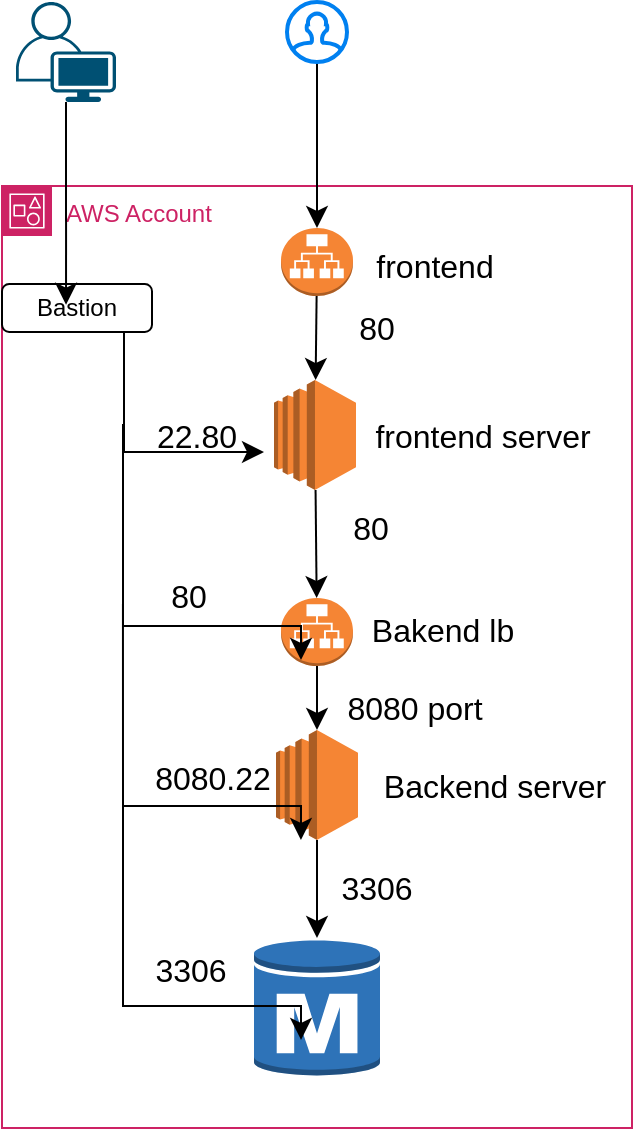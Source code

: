 <mxfile version="24.8.4">
  <diagram name="Page-1" id="TcBEI-lmVaPYY45xjhYe">
    <mxGraphModel dx="556" dy="1035" grid="0" gridSize="10" guides="1" tooltips="1" connect="1" arrows="1" fold="1" page="0" pageScale="1" pageWidth="850" pageHeight="1100" math="0" shadow="0">
      <root>
        <mxCell id="0" />
        <mxCell id="1" parent="0" />
        <mxCell id="QYFna1sIxnMdein1uJTW-1" value="AWS Account" style="points=[[0,0],[0.25,0],[0.5,0],[0.75,0],[1,0],[1,0.25],[1,0.5],[1,0.75],[1,1],[0.75,1],[0.5,1],[0.25,1],[0,1],[0,0.75],[0,0.5],[0,0.25]];outlineConnect=0;gradientColor=none;html=1;whiteSpace=wrap;fontSize=12;fontStyle=0;container=1;pointerEvents=0;collapsible=0;recursiveResize=0;shape=mxgraph.aws4.group;grIcon=mxgraph.aws4.group_account;strokeColor=#CD2264;fillColor=none;verticalAlign=top;align=left;spacingLeft=30;fontColor=#CD2264;dashed=0;" vertex="1" parent="1">
          <mxGeometry x="88" y="-103" width="315" height="471" as="geometry" />
        </mxCell>
        <mxCell id="QYFna1sIxnMdein1uJTW-13" value="" style="edgeStyle=none;curved=1;rounded=0;orthogonalLoop=1;jettySize=auto;html=1;fontSize=12;startSize=8;endSize=8;" edge="1" parent="QYFna1sIxnMdein1uJTW-1" source="QYFna1sIxnMdein1uJTW-6" target="QYFna1sIxnMdein1uJTW-11">
          <mxGeometry relative="1" as="geometry" />
        </mxCell>
        <mxCell id="QYFna1sIxnMdein1uJTW-6" value="" style="outlineConnect=0;dashed=0;verticalLabelPosition=bottom;verticalAlign=top;align=center;html=1;shape=mxgraph.aws3.application_load_balancer;fillColor=#F58534;gradientColor=none;" vertex="1" parent="QYFna1sIxnMdein1uJTW-1">
          <mxGeometry x="139.5" y="21" width="36" height="34" as="geometry" />
        </mxCell>
        <mxCell id="QYFna1sIxnMdein1uJTW-9" value="frontend" style="text;html=1;align=center;verticalAlign=middle;resizable=0;points=[];autosize=1;strokeColor=none;fillColor=none;fontSize=16;" vertex="1" parent="QYFna1sIxnMdein1uJTW-1">
          <mxGeometry x="177" y="24" width="77" height="31" as="geometry" />
        </mxCell>
        <mxCell id="QYFna1sIxnMdein1uJTW-17" value="" style="edgeStyle=none;curved=1;rounded=0;orthogonalLoop=1;jettySize=auto;html=1;fontSize=12;startSize=8;endSize=8;" edge="1" parent="QYFna1sIxnMdein1uJTW-1" source="QYFna1sIxnMdein1uJTW-11" target="QYFna1sIxnMdein1uJTW-16">
          <mxGeometry relative="1" as="geometry" />
        </mxCell>
        <mxCell id="QYFna1sIxnMdein1uJTW-11" value="" style="outlineConnect=0;dashed=0;verticalLabelPosition=bottom;verticalAlign=top;align=center;html=1;shape=mxgraph.aws3.ec2;fillColor=#F58534;gradientColor=none;" vertex="1" parent="QYFna1sIxnMdein1uJTW-1">
          <mxGeometry x="136" y="97" width="41" height="55" as="geometry" />
        </mxCell>
        <mxCell id="QYFna1sIxnMdein1uJTW-14" value="frontend server" style="text;html=1;align=center;verticalAlign=middle;resizable=0;points=[];autosize=1;strokeColor=none;fillColor=none;fontSize=16;" vertex="1" parent="QYFna1sIxnMdein1uJTW-1">
          <mxGeometry x="177" y="109" width="126" height="31" as="geometry" />
        </mxCell>
        <mxCell id="QYFna1sIxnMdein1uJTW-15" value="80&lt;div&gt;&lt;br&gt;&lt;/div&gt;&lt;div&gt;&lt;br&gt;&lt;/div&gt;" style="text;html=1;align=center;verticalAlign=middle;resizable=0;points=[];autosize=1;strokeColor=none;fillColor=none;fontSize=16;" vertex="1" parent="QYFna1sIxnMdein1uJTW-1">
          <mxGeometry x="169" y="55" width="36" height="70" as="geometry" />
        </mxCell>
        <mxCell id="QYFna1sIxnMdein1uJTW-20" value="" style="edgeStyle=none;curved=1;rounded=0;orthogonalLoop=1;jettySize=auto;html=1;fontSize=12;startSize=8;endSize=8;" edge="1" parent="QYFna1sIxnMdein1uJTW-1" source="QYFna1sIxnMdein1uJTW-16" target="QYFna1sIxnMdein1uJTW-19">
          <mxGeometry relative="1" as="geometry" />
        </mxCell>
        <mxCell id="QYFna1sIxnMdein1uJTW-16" value="" style="outlineConnect=0;dashed=0;verticalLabelPosition=bottom;verticalAlign=top;align=center;html=1;shape=mxgraph.aws3.application_load_balancer;fillColor=#F58534;gradientColor=none;" vertex="1" parent="QYFna1sIxnMdein1uJTW-1">
          <mxGeometry x="139.5" y="206" width="36" height="34" as="geometry" />
        </mxCell>
        <mxCell id="QYFna1sIxnMdein1uJTW-18" value="Bakend lb" style="text;html=1;align=center;verticalAlign=middle;resizable=0;points=[];autosize=1;strokeColor=none;fillColor=none;fontSize=16;" vertex="1" parent="QYFna1sIxnMdein1uJTW-1">
          <mxGeometry x="175.5" y="206" width="89" height="31" as="geometry" />
        </mxCell>
        <mxCell id="QYFna1sIxnMdein1uJTW-27" value="" style="edgeStyle=none;curved=1;rounded=0;orthogonalLoop=1;jettySize=auto;html=1;fontSize=12;startSize=8;endSize=8;" edge="1" parent="QYFna1sIxnMdein1uJTW-1" source="QYFna1sIxnMdein1uJTW-19" target="QYFna1sIxnMdein1uJTW-26">
          <mxGeometry relative="1" as="geometry" />
        </mxCell>
        <mxCell id="QYFna1sIxnMdein1uJTW-19" value="" style="outlineConnect=0;dashed=0;verticalLabelPosition=bottom;verticalAlign=top;align=center;html=1;shape=mxgraph.aws3.ec2;fillColor=#F58534;gradientColor=none;" vertex="1" parent="QYFna1sIxnMdein1uJTW-1">
          <mxGeometry x="137" y="272" width="41" height="55" as="geometry" />
        </mxCell>
        <mxCell id="QYFna1sIxnMdein1uJTW-21" value="Backend server" style="text;html=1;align=center;verticalAlign=middle;resizable=0;points=[];autosize=1;strokeColor=none;fillColor=none;fontSize=16;" vertex="1" parent="QYFna1sIxnMdein1uJTW-1">
          <mxGeometry x="181" y="284" width="129" height="31" as="geometry" />
        </mxCell>
        <mxCell id="QYFna1sIxnMdein1uJTW-23" value="80" style="text;html=1;align=center;verticalAlign=middle;resizable=0;points=[];autosize=1;strokeColor=none;fillColor=none;fontSize=16;" vertex="1" parent="QYFna1sIxnMdein1uJTW-1">
          <mxGeometry x="166" y="155" width="36" height="31" as="geometry" />
        </mxCell>
        <mxCell id="QYFna1sIxnMdein1uJTW-25" value="8080 port" style="text;html=1;align=center;verticalAlign=middle;resizable=0;points=[];autosize=1;strokeColor=none;fillColor=none;fontSize=16;" vertex="1" parent="QYFna1sIxnMdein1uJTW-1">
          <mxGeometry x="163" y="245" width="86" height="31" as="geometry" />
        </mxCell>
        <mxCell id="QYFna1sIxnMdein1uJTW-26" value="" style="outlineConnect=0;dashed=0;verticalLabelPosition=bottom;verticalAlign=top;align=center;html=1;shape=mxgraph.aws3.rds_db_instance;fillColor=#2E73B8;gradientColor=none;" vertex="1" parent="QYFna1sIxnMdein1uJTW-1">
          <mxGeometry x="126" y="376" width="63" height="70" as="geometry" />
        </mxCell>
        <mxCell id="QYFna1sIxnMdein1uJTW-28" value="3306" style="text;html=1;align=center;verticalAlign=middle;resizable=0;points=[];autosize=1;strokeColor=none;fillColor=none;fontSize=16;" vertex="1" parent="QYFna1sIxnMdein1uJTW-1">
          <mxGeometry x="160" y="335" width="54" height="31" as="geometry" />
        </mxCell>
        <mxCell id="QYFna1sIxnMdein1uJTW-29" value="Bastion" style="rounded=1;whiteSpace=wrap;html=1;" vertex="1" parent="QYFna1sIxnMdein1uJTW-1">
          <mxGeometry y="49" width="75" height="24" as="geometry" />
        </mxCell>
        <mxCell id="QYFna1sIxnMdein1uJTW-32" value="" style="edgeStyle=segmentEdgeStyle;endArrow=classic;html=1;curved=0;rounded=0;endSize=8;startSize=8;sourcePerimeterSpacing=0;targetPerimeterSpacing=0;fontSize=12;" edge="1" parent="QYFna1sIxnMdein1uJTW-1">
          <mxGeometry width="140" relative="1" as="geometry">
            <mxPoint x="17" y="73" as="sourcePoint" />
            <mxPoint x="131" y="133" as="targetPoint" />
            <Array as="points">
              <mxPoint x="61" y="73" />
              <mxPoint x="61" y="133" />
            </Array>
          </mxGeometry>
        </mxCell>
        <mxCell id="QYFna1sIxnMdein1uJTW-33" value="" style="edgeStyle=segmentEdgeStyle;endArrow=classic;html=1;curved=0;rounded=0;endSize=8;startSize=8;sourcePerimeterSpacing=0;targetPerimeterSpacing=0;fontSize=12;" edge="1" parent="QYFna1sIxnMdein1uJTW-1">
          <mxGeometry width="140" relative="1" as="geometry">
            <mxPoint x="60.5" y="119.05" as="sourcePoint" />
            <mxPoint x="149.5" y="237" as="targetPoint" />
            <Array as="points">
              <mxPoint x="60.5" y="220.05" />
              <mxPoint x="149.5" y="220.05" />
            </Array>
          </mxGeometry>
        </mxCell>
        <mxCell id="QYFna1sIxnMdein1uJTW-35" value="" style="edgeStyle=segmentEdgeStyle;endArrow=classic;html=1;curved=0;rounded=0;endSize=8;startSize=8;sourcePerimeterSpacing=0;targetPerimeterSpacing=0;fontSize=12;" edge="1" parent="QYFna1sIxnMdein1uJTW-1">
          <mxGeometry width="140" relative="1" as="geometry">
            <mxPoint x="60.47" y="209.05" as="sourcePoint" />
            <mxPoint x="149.47" y="327" as="targetPoint" />
            <Array as="points">
              <mxPoint x="60.47" y="310.05" />
              <mxPoint x="149.47" y="310.05" />
            </Array>
          </mxGeometry>
        </mxCell>
        <mxCell id="QYFna1sIxnMdein1uJTW-36" value="22.80" style="text;html=1;align=center;verticalAlign=middle;resizable=0;points=[];autosize=1;strokeColor=none;fillColor=none;fontSize=16;" vertex="1" parent="QYFna1sIxnMdein1uJTW-1">
          <mxGeometry x="68" y="109" width="58" height="31" as="geometry" />
        </mxCell>
        <mxCell id="QYFna1sIxnMdein1uJTW-38" value="8080.22" style="text;html=1;align=center;verticalAlign=middle;resizable=0;points=[];autosize=1;strokeColor=none;fillColor=none;fontSize=16;" vertex="1" parent="QYFna1sIxnMdein1uJTW-1">
          <mxGeometry x="67" y="280.5" width="76" height="31" as="geometry" />
        </mxCell>
        <mxCell id="QYFna1sIxnMdein1uJTW-39" value="" style="edgeStyle=segmentEdgeStyle;endArrow=classic;html=1;curved=0;rounded=0;endSize=8;startSize=8;sourcePerimeterSpacing=0;targetPerimeterSpacing=0;fontSize=12;" edge="1" parent="QYFna1sIxnMdein1uJTW-1">
          <mxGeometry width="140" relative="1" as="geometry">
            <mxPoint x="60.5" y="309" as="sourcePoint" />
            <mxPoint x="149.5" y="426.95" as="targetPoint" />
            <Array as="points">
              <mxPoint x="60.5" y="410" />
              <mxPoint x="149.5" y="410" />
            </Array>
          </mxGeometry>
        </mxCell>
        <mxCell id="QYFna1sIxnMdein1uJTW-40" value="3306" style="text;html=1;align=center;verticalAlign=middle;resizable=0;points=[];autosize=1;strokeColor=none;fillColor=none;fontSize=16;" vertex="1" parent="QYFna1sIxnMdein1uJTW-1">
          <mxGeometry x="67" y="376" width="54" height="31" as="geometry" />
        </mxCell>
        <mxCell id="QYFna1sIxnMdein1uJTW-5" style="edgeStyle=none;curved=1;rounded=0;orthogonalLoop=1;jettySize=auto;html=1;fontSize=12;startSize=8;endSize=8;" edge="1" parent="1" source="QYFna1sIxnMdein1uJTW-2" target="QYFna1sIxnMdein1uJTW-6">
          <mxGeometry relative="1" as="geometry" />
        </mxCell>
        <mxCell id="QYFna1sIxnMdein1uJTW-2" value="" style="html=1;verticalLabelPosition=bottom;align=center;labelBackgroundColor=#ffffff;verticalAlign=top;strokeWidth=2;strokeColor=#0080F0;shadow=0;dashed=0;shape=mxgraph.ios7.icons.user;" vertex="1" parent="1">
          <mxGeometry x="230.5" y="-195" width="30" height="30" as="geometry" />
        </mxCell>
        <mxCell id="QYFna1sIxnMdein1uJTW-37" value="80" style="text;html=1;align=center;verticalAlign=middle;resizable=0;points=[];autosize=1;strokeColor=none;fillColor=none;fontSize=16;" vertex="1" parent="1">
          <mxGeometry x="162.5" y="86.5" width="36" height="31" as="geometry" />
        </mxCell>
        <mxCell id="QYFna1sIxnMdein1uJTW-41" value="" style="points=[[0.35,0,0],[0.98,0.51,0],[1,0.71,0],[0.67,1,0],[0,0.795,0],[0,0.65,0]];verticalLabelPosition=bottom;sketch=0;html=1;verticalAlign=top;aspect=fixed;align=center;pointerEvents=1;shape=mxgraph.cisco19.user;fillColor=#005073;strokeColor=none;" vertex="1" parent="1">
          <mxGeometry x="95" y="-195" width="50" height="50" as="geometry" />
        </mxCell>
        <mxCell id="QYFna1sIxnMdein1uJTW-43" style="edgeStyle=none;curved=1;rounded=0;orthogonalLoop=1;jettySize=auto;html=1;entryX=0.427;entryY=0.432;entryDx=0;entryDy=0;entryPerimeter=0;fontSize=12;startSize=8;endSize=8;" edge="1" parent="1" source="QYFna1sIxnMdein1uJTW-41" target="QYFna1sIxnMdein1uJTW-29">
          <mxGeometry relative="1" as="geometry" />
        </mxCell>
      </root>
    </mxGraphModel>
  </diagram>
</mxfile>
